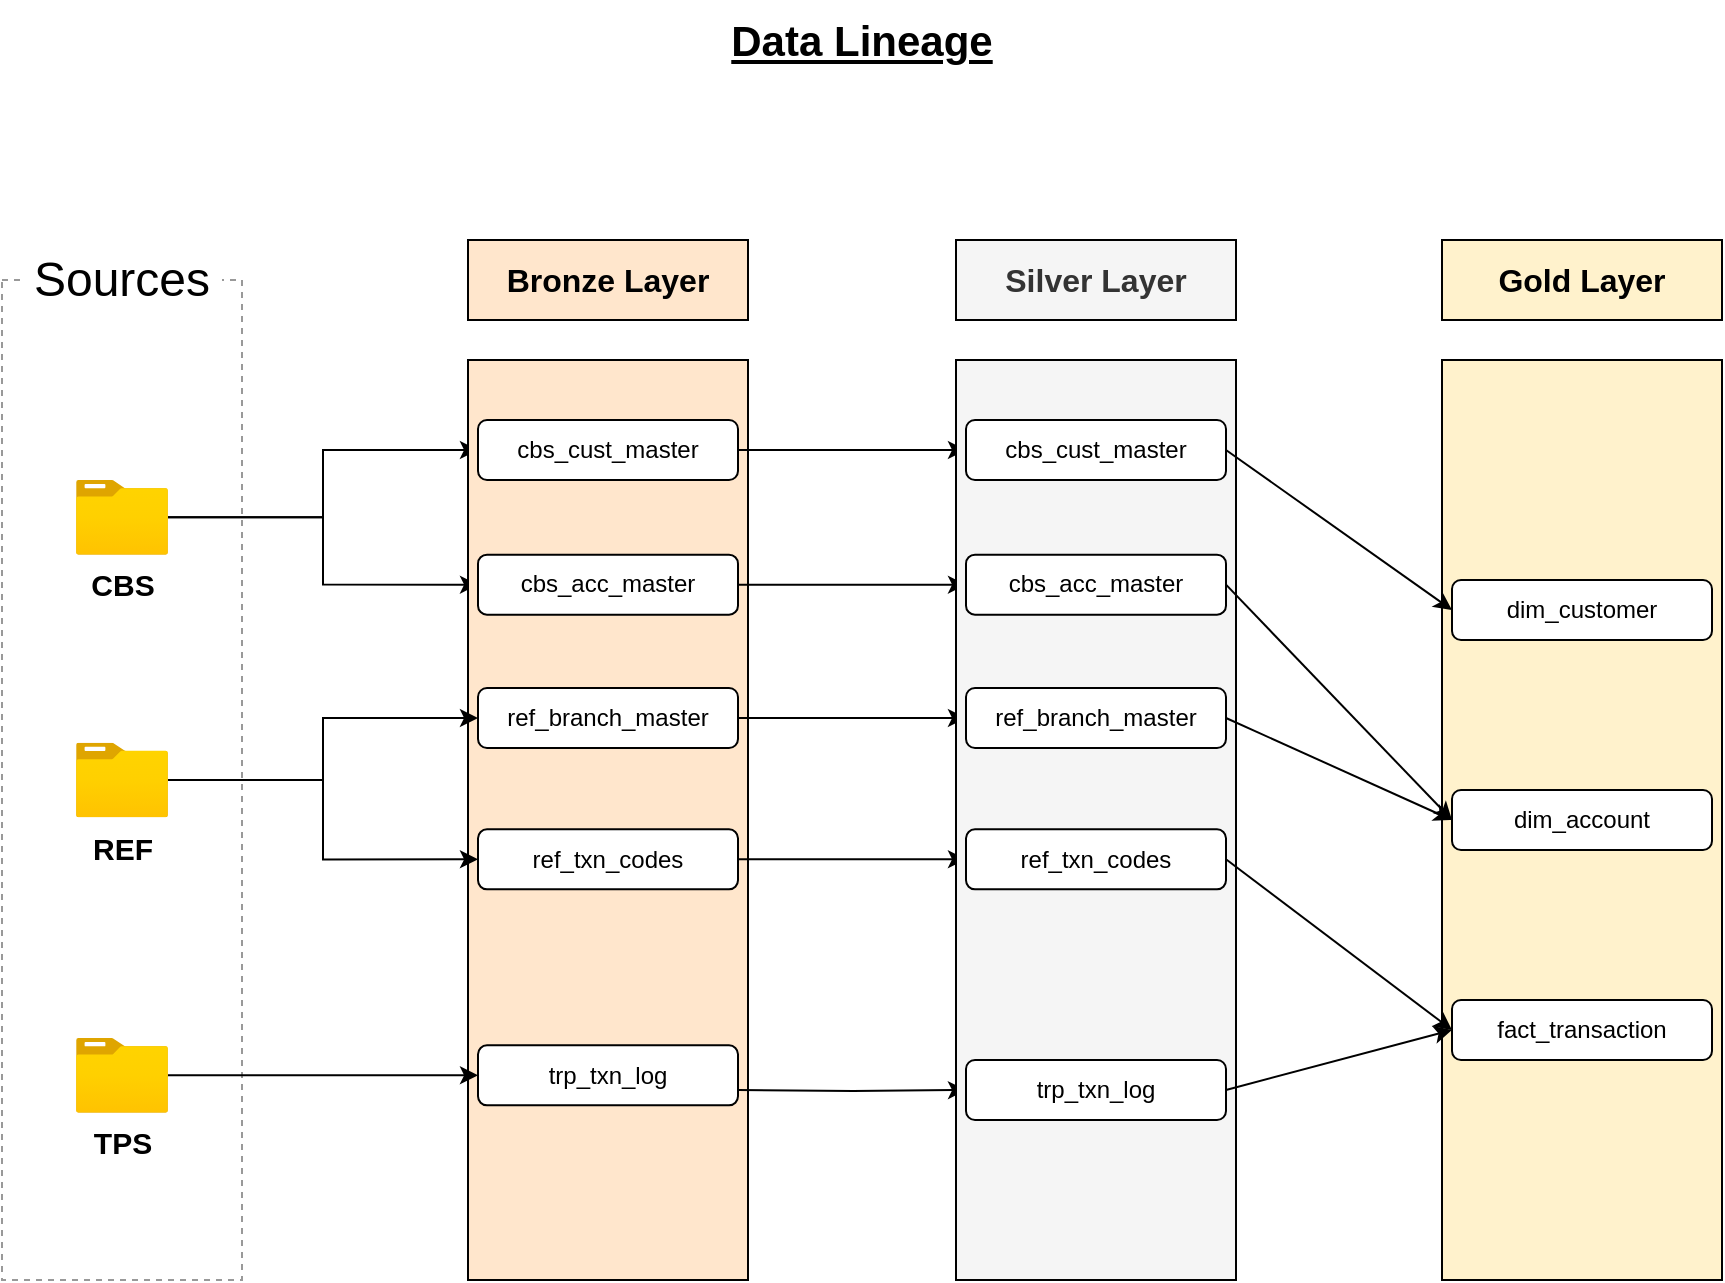 <mxfile version="27.0.9">
  <diagram name="Page-1" id="t2g9nPBRQ7T25NPvsI95">
    <mxGraphModel dx="2723" dy="922" grid="1" gridSize="10" guides="1" tooltips="1" connect="1" arrows="1" fold="1" page="1" pageScale="1" pageWidth="1169" pageHeight="827" math="0" shadow="0">
      <root>
        <mxCell id="0" />
        <mxCell id="1" parent="0" />
        <mxCell id="wkqXvRpw8WBGLsTu2kj4-1" value="Data Lineage" style="text;html=1;align=center;verticalAlign=middle;whiteSpace=wrap;rounded=0;fontSize=21;fontStyle=5" parent="1" vertex="1">
          <mxGeometry x="-694" y="40" width="220" height="40" as="geometry" />
        </mxCell>
        <mxCell id="aZa3ijhRNjmpXaoFA8mI-3" value="" style="rounded=0;whiteSpace=wrap;html=1;fillColor=none;dashed=1;fontColor=#333333;strokeColor=#999999;" parent="1" vertex="1">
          <mxGeometry x="-1014" y="180" width="120" height="500" as="geometry" />
        </mxCell>
        <mxCell id="aZa3ijhRNjmpXaoFA8mI-4" value="Sources" style="rounded=0;whiteSpace=wrap;html=1;fontSize=24;strokeColor=none;" parent="1" vertex="1">
          <mxGeometry x="-1004" y="160" width="100" height="40" as="geometry" />
        </mxCell>
        <mxCell id="7Mjs_d66zHNKERv0nF8z-3" style="edgeStyle=orthogonalEdgeStyle;rounded=0;orthogonalLoop=1;jettySize=auto;html=1;entryX=0;entryY=0.5;entryDx=0;entryDy=0;" parent="1" source="aZa3ijhRNjmpXaoFA8mI-5" target="aZa3ijhRNjmpXaoFA8mI-25" edge="1">
          <mxGeometry relative="1" as="geometry" />
        </mxCell>
        <mxCell id="7Mjs_d66zHNKERv0nF8z-4" style="edgeStyle=orthogonalEdgeStyle;rounded=0;orthogonalLoop=1;jettySize=auto;html=1;entryX=0;entryY=0.5;entryDx=0;entryDy=0;" parent="1" source="aZa3ijhRNjmpXaoFA8mI-5" target="aZa3ijhRNjmpXaoFA8mI-23" edge="1">
          <mxGeometry relative="1" as="geometry" />
        </mxCell>
        <mxCell id="aZa3ijhRNjmpXaoFA8mI-5" value="&lt;b&gt;&lt;font style=&quot;font-size: 15px;&quot;&gt;CBS&lt;/font&gt;&lt;/b&gt;" style="image;aspect=fixed;html=1;points=[];align=center;fontSize=12;image=img/lib/azure2/general/Folder_Blank.svg;imageBackground=none;imageBorder=none;shadow=0;" parent="1" vertex="1">
          <mxGeometry x="-977.0" y="280" width="46" height="37.33" as="geometry" />
        </mxCell>
        <mxCell id="aZa3ijhRNjmpXaoFA8mI-21" value="Bronze Layer" style="rounded=0;whiteSpace=wrap;html=1;fillColor=#ffe6cc;strokeColor=default;fontSize=16;fontStyle=1;gradientColor=none;glass=0;shadow=0;" parent="1" vertex="1">
          <mxGeometry x="-781" y="160" width="140" height="40" as="geometry" />
        </mxCell>
        <mxCell id="aZa3ijhRNjmpXaoFA8mI-22" value="" style="rounded=0;whiteSpace=wrap;html=1;fillColor=#ffe6cc;strokeColor=light-dark(#000000, #996500);fontSize=16;fontStyle=1;glass=0;shadow=0;" parent="1" vertex="1">
          <mxGeometry x="-781" y="220" width="140" height="460" as="geometry" />
        </mxCell>
        <mxCell id="-YeCzzPsT2VVVUYpRd2U-23" style="edgeStyle=orthogonalEdgeStyle;rounded=0;orthogonalLoop=1;jettySize=auto;html=1;entryX=0;entryY=0.5;entryDx=0;entryDy=0;" parent="1" source="aZa3ijhRNjmpXaoFA8mI-23" target="-YeCzzPsT2VVVUYpRd2U-3" edge="1">
          <mxGeometry relative="1" as="geometry" />
        </mxCell>
        <mxCell id="aZa3ijhRNjmpXaoFA8mI-23" value="cbs_acc_master" style="rounded=1;whiteSpace=wrap;html=1;fillColor=default;strokeColor=light-dark(#000000, #996500);fontSize=12;fontStyle=0;" parent="1" vertex="1">
          <mxGeometry x="-776" y="317.33" width="130" height="30" as="geometry" />
        </mxCell>
        <mxCell id="-YeCzzPsT2VVVUYpRd2U-18" style="edgeStyle=orthogonalEdgeStyle;rounded=0;orthogonalLoop=1;jettySize=auto;html=1;entryX=0;entryY=0.5;entryDx=0;entryDy=0;" parent="1" source="aZa3ijhRNjmpXaoFA8mI-24" target="-YeCzzPsT2VVVUYpRd2U-4" edge="1">
          <mxGeometry relative="1" as="geometry" />
        </mxCell>
        <mxCell id="aZa3ijhRNjmpXaoFA8mI-24" value="ref_branch_master" style="rounded=1;whiteSpace=wrap;html=1;fillColor=default;strokeColor=light-dark(#000000, #996500);fontSize=12;fontStyle=0" parent="1" vertex="1">
          <mxGeometry x="-776" y="384" width="130" height="30" as="geometry" />
        </mxCell>
        <mxCell id="-YeCzzPsT2VVVUYpRd2U-19" style="edgeStyle=orthogonalEdgeStyle;rounded=0;orthogonalLoop=1;jettySize=auto;html=1;entryX=0;entryY=0.5;entryDx=0;entryDy=0;" parent="1" source="aZa3ijhRNjmpXaoFA8mI-25" target="-YeCzzPsT2VVVUYpRd2U-5" edge="1">
          <mxGeometry relative="1" as="geometry" />
        </mxCell>
        <mxCell id="aZa3ijhRNjmpXaoFA8mI-25" value="cbs_cust_master" style="rounded=1;whiteSpace=wrap;html=1;fillColor=default;strokeColor=light-dark(#000000, #996500);fontSize=12;fontStyle=0" parent="1" vertex="1">
          <mxGeometry x="-776" y="250" width="130" height="30" as="geometry" />
        </mxCell>
        <mxCell id="-YeCzzPsT2VVVUYpRd2U-20" style="edgeStyle=orthogonalEdgeStyle;rounded=0;orthogonalLoop=1;jettySize=auto;html=1;entryX=0;entryY=0.5;entryDx=0;entryDy=0;" parent="1" source="aZa3ijhRNjmpXaoFA8mI-26" target="-YeCzzPsT2VVVUYpRd2U-6" edge="1">
          <mxGeometry relative="1" as="geometry" />
        </mxCell>
        <mxCell id="aZa3ijhRNjmpXaoFA8mI-26" value="ref_txn_codes" style="rounded=1;whiteSpace=wrap;html=1;fillColor=default;strokeColor=light-dark(#000000, #996500);fontSize=12;fontStyle=0" parent="1" vertex="1">
          <mxGeometry x="-776" y="454.66" width="130" height="30" as="geometry" />
        </mxCell>
        <mxCell id="aZa3ijhRNjmpXaoFA8mI-27" value="trp_txn_log" style="rounded=1;whiteSpace=wrap;html=1;fillColor=default;strokeColor=light-dark(#000000, #996500);fontSize=12;fontStyle=0" parent="1" vertex="1">
          <mxGeometry x="-776" y="562.68" width="130" height="30" as="geometry" />
        </mxCell>
        <mxCell id="-YeCzzPsT2VVVUYpRd2U-22" style="edgeStyle=orthogonalEdgeStyle;rounded=0;orthogonalLoop=1;jettySize=auto;html=1;entryX=0;entryY=0.5;entryDx=0;entryDy=0;" parent="1" target="-YeCzzPsT2VVVUYpRd2U-8" edge="1">
          <mxGeometry relative="1" as="geometry">
            <mxPoint x="-646" y="585" as="sourcePoint" />
          </mxGeometry>
        </mxCell>
        <mxCell id="7Mjs_d66zHNKERv0nF8z-7" style="edgeStyle=orthogonalEdgeStyle;rounded=0;orthogonalLoop=1;jettySize=auto;html=1;entryX=0;entryY=0.5;entryDx=0;entryDy=0;" parent="1" source="aZa3ijhRNjmpXaoFA8mI-7" target="aZa3ijhRNjmpXaoFA8mI-27" edge="1">
          <mxGeometry relative="1" as="geometry" />
        </mxCell>
        <mxCell id="aZa3ijhRNjmpXaoFA8mI-7" value="&lt;b&gt;&lt;font style=&quot;font-size: 15px;&quot;&gt;TPS&lt;/font&gt;&lt;/b&gt;" style="image;aspect=fixed;html=1;points=[];align=center;fontSize=12;image=img/lib/azure2/general/Folder_Blank.svg;" parent="1" vertex="1">
          <mxGeometry x="-977.0" y="559.01" width="46" height="37.33" as="geometry" />
        </mxCell>
        <mxCell id="-YeCzzPsT2VVVUYpRd2U-1" value="Silver Layer" style="rounded=0;whiteSpace=wrap;html=1;fillColor=#f5f5f5;strokeColor=light-dark(#000000, #959595);fontSize=16;fontStyle=1;fontColor=#333333;" parent="1" vertex="1">
          <mxGeometry x="-537" y="160" width="140" height="40" as="geometry" />
        </mxCell>
        <mxCell id="feMU8Ohwre8aJyZwpjGb-1" value="Gold Layer" style="rounded=0;whiteSpace=wrap;html=1;fillColor=#fff2cc;strokeColor=light-dark(#000000, #6d5100);fontSize=16;fontStyle=1;" parent="1" vertex="1">
          <mxGeometry x="-294" y="160" width="140" height="40" as="geometry" />
        </mxCell>
        <mxCell id="-YeCzzPsT2VVVUYpRd2U-2" value="" style="rounded=0;whiteSpace=wrap;html=1;fillColor=#f5f5f5;strokeColor=light-dark(#000000, #959595);fontSize=16;fontStyle=1;fontColor=#333333;" parent="1" vertex="1">
          <mxGeometry x="-537" y="220" width="140" height="460" as="geometry" />
        </mxCell>
        <mxCell id="feMU8Ohwre8aJyZwpjGb-2" value="" style="rounded=0;whiteSpace=wrap;html=1;fillColor=#fff2cc;strokeColor=light-dark(#000000, #6d5100);fontSize=16;fontStyle=1;" parent="1" vertex="1">
          <mxGeometry x="-294" y="220" width="140" height="460" as="geometry" />
        </mxCell>
        <mxCell id="-YeCzzPsT2VVVUYpRd2U-3" value="&lt;span style=&quot;color: rgb(0, 0, 0);&quot;&gt;cbs_acc_master&lt;/span&gt;" style="rounded=1;whiteSpace=wrap;html=1;fillColor=default;strokeColor=light-dark(#000000, #959595);fontSize=12;fontStyle=0;fontColor=#333333;" parent="1" vertex="1">
          <mxGeometry x="-532" y="317.33" width="130" height="30" as="geometry" />
        </mxCell>
        <mxCell id="feMU8Ohwre8aJyZwpjGb-3" value="dim_customer" style="rounded=1;whiteSpace=wrap;html=1;fillColor=default;strokeColor=light-dark(#000000, #6d5100);fontSize=12;fontStyle=0;" parent="1" vertex="1">
          <mxGeometry x="-289" y="330" width="130" height="30" as="geometry" />
        </mxCell>
        <mxCell id="-YeCzzPsT2VVVUYpRd2U-4" value="&lt;span style=&quot;color: rgb(0, 0, 0);&quot;&gt;ref_branch_master&lt;/span&gt;" style="rounded=1;whiteSpace=wrap;html=1;fillColor=default;strokeColor=light-dark(#000000, #959595);fontSize=12;fontStyle=0;fontColor=#333333;" parent="1" vertex="1">
          <mxGeometry x="-532" y="384" width="130" height="30" as="geometry" />
        </mxCell>
        <mxCell id="feMU8Ohwre8aJyZwpjGb-4" value="dim_account" style="rounded=1;whiteSpace=wrap;html=1;fillColor=default;strokeColor=light-dark(#000000, #6d5100);fontSize=12;fontStyle=0;" parent="1" vertex="1">
          <mxGeometry x="-289" y="435" width="130" height="30" as="geometry" />
        </mxCell>
        <mxCell id="-YeCzzPsT2VVVUYpRd2U-5" value="&lt;span style=&quot;color: rgb(0, 0, 0);&quot;&gt;cbs_cust_master&lt;/span&gt;" style="rounded=1;whiteSpace=wrap;html=1;fillColor=default;strokeColor=light-dark(#000000, #959595);fontSize=12;fontStyle=0;fontColor=#333333;" parent="1" vertex="1">
          <mxGeometry x="-532" y="250" width="130" height="30" as="geometry" />
        </mxCell>
        <mxCell id="feMU8Ohwre8aJyZwpjGb-5" value="fact_transaction" style="rounded=1;whiteSpace=wrap;html=1;fillColor=default;strokeColor=light-dark(#000000, #6d5100);fontSize=12;fontStyle=0;" parent="1" vertex="1">
          <mxGeometry x="-289" y="540" width="130" height="30" as="geometry" />
        </mxCell>
        <mxCell id="-YeCzzPsT2VVVUYpRd2U-6" value="&lt;span style=&quot;color: rgb(0, 0, 0);&quot;&gt;ref_txn_codes&lt;/span&gt;" style="rounded=1;whiteSpace=wrap;html=1;fillColor=default;strokeColor=#000000;fontSize=12;fontStyle=0;fontColor=#333333;" parent="1" vertex="1">
          <mxGeometry x="-532" y="454.66" width="130" height="30" as="geometry" />
        </mxCell>
        <mxCell id="-YeCzzPsT2VVVUYpRd2U-8" value="&lt;span style=&quot;color: rgb(0, 0, 0);&quot;&gt;trp_txn_log&lt;/span&gt;" style="rounded=1;whiteSpace=wrap;html=1;fillColor=default;strokeColor=light-dark(#000000, #959595);fontSize=12;fontStyle=0;fontColor=#333333;" parent="1" vertex="1">
          <mxGeometry x="-532" y="570" width="130" height="30" as="geometry" />
        </mxCell>
        <mxCell id="feMU8Ohwre8aJyZwpjGb-9" value="" style="endArrow=classic;html=1;rounded=0;entryX=0;entryY=0.5;entryDx=0;entryDy=0;exitX=1;exitY=0.5;exitDx=0;exitDy=0;flowAnimation=0;curved=0;jumpStyle=arc;" parent="1" source="-YeCzzPsT2VVVUYpRd2U-3" target="feMU8Ohwre8aJyZwpjGb-4" edge="1">
          <mxGeometry width="50" height="50" relative="1" as="geometry">
            <mxPoint x="-364" y="430" as="sourcePoint" />
            <mxPoint x="-314" y="380" as="targetPoint" />
          </mxGeometry>
        </mxCell>
        <mxCell id="feMU8Ohwre8aJyZwpjGb-12" value="" style="endArrow=classic;html=1;rounded=0;exitX=1;exitY=0.5;exitDx=0;exitDy=0;entryX=0;entryY=0.5;entryDx=0;entryDy=0;flowAnimation=0;curved=0;jumpStyle=arc;" parent="1" source="-YeCzzPsT2VVVUYpRd2U-4" target="feMU8Ohwre8aJyZwpjGb-4" edge="1">
          <mxGeometry width="50" height="50" relative="1" as="geometry">
            <mxPoint x="-374" y="470" as="sourcePoint" />
            <mxPoint x="-324" y="420" as="targetPoint" />
          </mxGeometry>
        </mxCell>
        <mxCell id="feMU8Ohwre8aJyZwpjGb-13" value="" style="endArrow=classic;html=1;rounded=0;exitX=1;exitY=0.5;exitDx=0;exitDy=0;entryX=0;entryY=0.5;entryDx=0;entryDy=0;flowAnimation=0;curved=0;jumpStyle=arc;" parent="1" source="-YeCzzPsT2VVVUYpRd2U-8" target="feMU8Ohwre8aJyZwpjGb-5" edge="1">
          <mxGeometry width="50" height="50" relative="1" as="geometry">
            <mxPoint x="-374" y="590" as="sourcePoint" />
            <mxPoint x="-324" y="540" as="targetPoint" />
          </mxGeometry>
        </mxCell>
        <mxCell id="feMU8Ohwre8aJyZwpjGb-15" value="" style="endArrow=classic;html=1;rounded=0;exitX=1;exitY=0.5;exitDx=0;exitDy=0;entryX=0;entryY=0.5;entryDx=0;entryDy=0;flowAnimation=0;curved=0;jumpStyle=arc;" parent="1" source="-YeCzzPsT2VVVUYpRd2U-5" target="feMU8Ohwre8aJyZwpjGb-3" edge="1">
          <mxGeometry width="50" height="50" relative="1" as="geometry">
            <mxPoint x="-354" y="300" as="sourcePoint" />
            <mxPoint x="-304" y="250" as="targetPoint" />
          </mxGeometry>
        </mxCell>
        <mxCell id="7Mjs_d66zHNKERv0nF8z-5" style="edgeStyle=orthogonalEdgeStyle;rounded=0;orthogonalLoop=1;jettySize=auto;html=1;entryX=0;entryY=0.5;entryDx=0;entryDy=0;" parent="1" source="7Mjs_d66zHNKERv0nF8z-2" target="aZa3ijhRNjmpXaoFA8mI-24" edge="1">
          <mxGeometry relative="1" as="geometry" />
        </mxCell>
        <mxCell id="7Mjs_d66zHNKERv0nF8z-6" style="edgeStyle=orthogonalEdgeStyle;rounded=0;orthogonalLoop=1;jettySize=auto;html=1;entryX=0;entryY=0.5;entryDx=0;entryDy=0;" parent="1" source="7Mjs_d66zHNKERv0nF8z-2" target="aZa3ijhRNjmpXaoFA8mI-26" edge="1">
          <mxGeometry relative="1" as="geometry" />
        </mxCell>
        <mxCell id="7Mjs_d66zHNKERv0nF8z-2" value="&lt;b&gt;&lt;font style=&quot;font-size: 15px;&quot;&gt;REF&lt;/font&gt;&lt;/b&gt;" style="image;aspect=fixed;html=1;points=[];align=center;fontSize=12;image=img/lib/azure2/general/Folder_Blank.svg;" parent="1" vertex="1">
          <mxGeometry x="-977" y="411.34" width="46" height="37.33" as="geometry" />
        </mxCell>
        <mxCell id="u7nnCcDvXpUJtUB_9Ts3-2" value="" style="endArrow=classic;html=1;rounded=0;exitX=1;exitY=0.5;exitDx=0;exitDy=0;entryX=0;entryY=0.5;entryDx=0;entryDy=0;" edge="1" parent="1" source="-YeCzzPsT2VVVUYpRd2U-6" target="feMU8Ohwre8aJyZwpjGb-5">
          <mxGeometry width="50" height="50" relative="1" as="geometry">
            <mxPoint x="-370" y="530" as="sourcePoint" />
            <mxPoint x="-320" y="480" as="targetPoint" />
          </mxGeometry>
        </mxCell>
      </root>
    </mxGraphModel>
  </diagram>
</mxfile>
